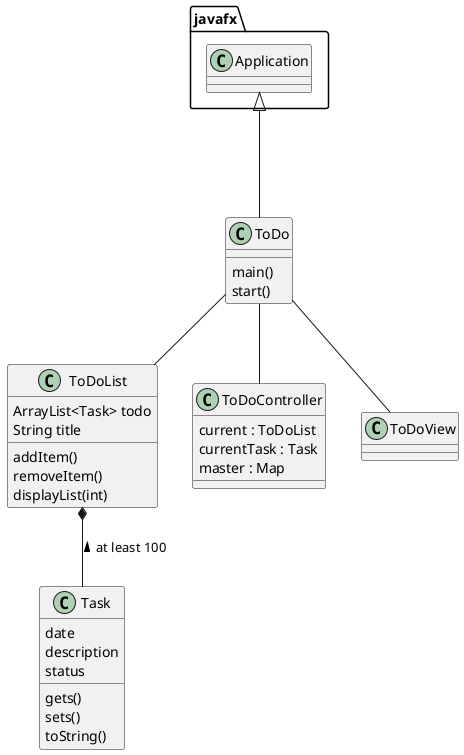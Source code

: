 @startuml
'https://plantuml.com/class-diagram

class Task {
    date
    description
    status

    gets()
    sets()
    toString()
}

class ToDoList {
    ArrayList<Task> todo
    String title

    addItem()
    removeItem()
    displayList(int)
}

class ToDo {
    main()
    start()
}

class ToDoController {
    current : ToDoList
    currentTask : Task
    master : Map
}

class ToDoView {
}

ToDo--ToDoView
ToDo--ToDoController
ToDo--ToDoList
ToDoList*--Task : at least 100 <
javafx.Application<|---ToDo

@enduml